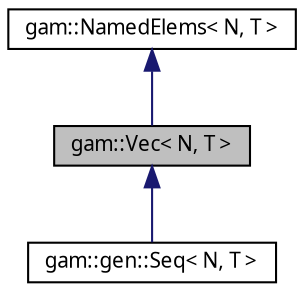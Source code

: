 digraph "gam::Vec&lt; N, T &gt;"
{
 // LATEX_PDF_SIZE
  bgcolor="transparent";
  edge [fontname="FreeSans.ttf",fontsize="10",labelfontname="FreeSans.ttf",labelfontsize="10"];
  node [fontname="FreeSans.ttf",fontsize="10",shape=record];
  Node1 [label="gam::Vec\< N, T \>",height=0.2,width=0.4,color="black", fillcolor="grey75", style="filled", fontcolor="black",tooltip="N-vector or fixed-size array."];
  Node2 -> Node1 [dir="back",color="midnightblue",fontsize="10",style="solid",fontname="FreeSans.ttf"];
  Node2 [label="gam::NamedElems\< N, T \>",height=0.2,width=0.4,color="black",URL="$structgam_1_1_named_elems.html",tooltip=" "];
  Node1 -> Node3 [dir="back",color="midnightblue",fontsize="10",style="solid",fontname="FreeSans.ttf"];
  Node3 [label="gam::gen::Seq\< N, T \>",height=0.2,width=0.4,color="black",URL="$classgam_1_1gen_1_1_seq.html",tooltip="Fixed-sized array with a sequence generator."];
}

